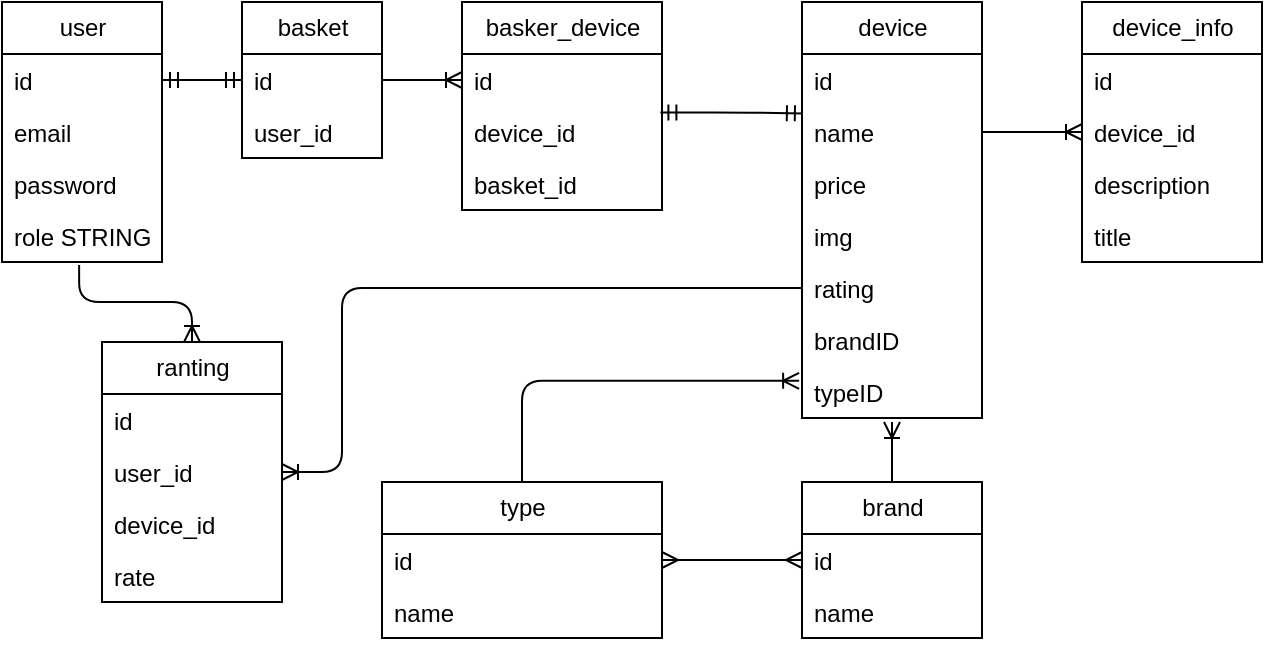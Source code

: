 <mxfile version="22.1.8" type="device">
  <diagram name="Страница — 1" id="XRoXmfXDAqSMe1D6Sv4M">
    <mxGraphModel dx="989" dy="523" grid="1" gridSize="10" guides="1" tooltips="1" connect="1" arrows="1" fold="1" page="1" pageScale="1" pageWidth="827" pageHeight="1169" math="0" shadow="0">
      <root>
        <mxCell id="0" />
        <mxCell id="1" parent="0" />
        <mxCell id="E9UEAs5zm3wZ9fJjWm0E-1" value="user" style="swimlane;fontStyle=0;childLayout=stackLayout;horizontal=1;startSize=26;fillColor=none;horizontalStack=0;resizeParent=1;resizeParentMax=0;resizeLast=0;collapsible=1;marginBottom=0;html=1;" vertex="1" parent="1">
          <mxGeometry x="40" y="160" width="80" height="130" as="geometry" />
        </mxCell>
        <mxCell id="E9UEAs5zm3wZ9fJjWm0E-2" value="id" style="text;strokeColor=none;fillColor=none;align=left;verticalAlign=top;spacingLeft=4;spacingRight=4;overflow=hidden;rotatable=0;points=[[0,0.5],[1,0.5]];portConstraint=eastwest;whiteSpace=wrap;html=1;" vertex="1" parent="E9UEAs5zm3wZ9fJjWm0E-1">
          <mxGeometry y="26" width="80" height="26" as="geometry" />
        </mxCell>
        <mxCell id="E9UEAs5zm3wZ9fJjWm0E-3" value="email" style="text;strokeColor=none;fillColor=none;align=left;verticalAlign=top;spacingLeft=4;spacingRight=4;overflow=hidden;rotatable=0;points=[[0,0.5],[1,0.5]];portConstraint=eastwest;whiteSpace=wrap;html=1;" vertex="1" parent="E9UEAs5zm3wZ9fJjWm0E-1">
          <mxGeometry y="52" width="80" height="26" as="geometry" />
        </mxCell>
        <mxCell id="E9UEAs5zm3wZ9fJjWm0E-4" value="password" style="text;strokeColor=none;fillColor=none;align=left;verticalAlign=top;spacingLeft=4;spacingRight=4;overflow=hidden;rotatable=0;points=[[0,0.5],[1,0.5]];portConstraint=eastwest;whiteSpace=wrap;html=1;" vertex="1" parent="E9UEAs5zm3wZ9fJjWm0E-1">
          <mxGeometry y="78" width="80" height="26" as="geometry" />
        </mxCell>
        <mxCell id="E9UEAs5zm3wZ9fJjWm0E-5" value="role STRING" style="text;strokeColor=none;fillColor=none;align=left;verticalAlign=top;spacingLeft=4;spacingRight=4;overflow=hidden;rotatable=0;points=[[0,0.5],[1,0.5]];portConstraint=eastwest;whiteSpace=wrap;html=1;" vertex="1" parent="E9UEAs5zm3wZ9fJjWm0E-1">
          <mxGeometry y="104" width="80" height="26" as="geometry" />
        </mxCell>
        <mxCell id="E9UEAs5zm3wZ9fJjWm0E-6" value="basket" style="swimlane;fontStyle=0;childLayout=stackLayout;horizontal=1;startSize=26;fillColor=none;horizontalStack=0;resizeParent=1;resizeParentMax=0;resizeLast=0;collapsible=1;marginBottom=0;html=1;" vertex="1" parent="1">
          <mxGeometry x="160" y="160" width="70" height="78" as="geometry" />
        </mxCell>
        <mxCell id="E9UEAs5zm3wZ9fJjWm0E-7" value="id" style="text;strokeColor=none;fillColor=none;align=left;verticalAlign=top;spacingLeft=4;spacingRight=4;overflow=hidden;rotatable=0;points=[[0,0.5],[1,0.5]];portConstraint=eastwest;whiteSpace=wrap;html=1;" vertex="1" parent="E9UEAs5zm3wZ9fJjWm0E-6">
          <mxGeometry y="26" width="70" height="26" as="geometry" />
        </mxCell>
        <mxCell id="E9UEAs5zm3wZ9fJjWm0E-8" value="user_id" style="text;strokeColor=none;fillColor=none;align=left;verticalAlign=top;spacingLeft=4;spacingRight=4;overflow=hidden;rotatable=0;points=[[0,0.5],[1,0.5]];portConstraint=eastwest;whiteSpace=wrap;html=1;" vertex="1" parent="E9UEAs5zm3wZ9fJjWm0E-6">
          <mxGeometry y="52" width="70" height="26" as="geometry" />
        </mxCell>
        <mxCell id="E9UEAs5zm3wZ9fJjWm0E-12" value="brand" style="swimlane;fontStyle=0;childLayout=stackLayout;horizontal=1;startSize=26;fillColor=none;horizontalStack=0;resizeParent=1;resizeParentMax=0;resizeLast=0;collapsible=1;marginBottom=0;html=1;" vertex="1" parent="1">
          <mxGeometry x="440" y="400" width="90" height="78" as="geometry" />
        </mxCell>
        <mxCell id="E9UEAs5zm3wZ9fJjWm0E-13" value="id" style="text;strokeColor=none;fillColor=none;align=left;verticalAlign=top;spacingLeft=4;spacingRight=4;overflow=hidden;rotatable=0;points=[[0,0.5],[1,0.5]];portConstraint=eastwest;whiteSpace=wrap;html=1;" vertex="1" parent="E9UEAs5zm3wZ9fJjWm0E-12">
          <mxGeometry y="26" width="90" height="26" as="geometry" />
        </mxCell>
        <mxCell id="E9UEAs5zm3wZ9fJjWm0E-14" value="name" style="text;strokeColor=none;fillColor=none;align=left;verticalAlign=top;spacingLeft=4;spacingRight=4;overflow=hidden;rotatable=0;points=[[0,0.5],[1,0.5]];portConstraint=eastwest;whiteSpace=wrap;html=1;" vertex="1" parent="E9UEAs5zm3wZ9fJjWm0E-12">
          <mxGeometry y="52" width="90" height="26" as="geometry" />
        </mxCell>
        <mxCell id="E9UEAs5zm3wZ9fJjWm0E-15" value="device" style="swimlane;fontStyle=0;childLayout=stackLayout;horizontal=1;startSize=26;fillColor=none;horizontalStack=0;resizeParent=1;resizeParentMax=0;resizeLast=0;collapsible=1;marginBottom=0;html=1;" vertex="1" parent="1">
          <mxGeometry x="440" y="160" width="90" height="208" as="geometry" />
        </mxCell>
        <mxCell id="E9UEAs5zm3wZ9fJjWm0E-16" value="id" style="text;strokeColor=none;fillColor=none;align=left;verticalAlign=top;spacingLeft=4;spacingRight=4;overflow=hidden;rotatable=0;points=[[0,0.5],[1,0.5]];portConstraint=eastwest;whiteSpace=wrap;html=1;" vertex="1" parent="E9UEAs5zm3wZ9fJjWm0E-15">
          <mxGeometry y="26" width="90" height="26" as="geometry" />
        </mxCell>
        <mxCell id="E9UEAs5zm3wZ9fJjWm0E-17" value="name" style="text;strokeColor=none;fillColor=none;align=left;verticalAlign=top;spacingLeft=4;spacingRight=4;overflow=hidden;rotatable=0;points=[[0,0.5],[1,0.5]];portConstraint=eastwest;whiteSpace=wrap;html=1;" vertex="1" parent="E9UEAs5zm3wZ9fJjWm0E-15">
          <mxGeometry y="52" width="90" height="26" as="geometry" />
        </mxCell>
        <mxCell id="E9UEAs5zm3wZ9fJjWm0E-18" value="price" style="text;strokeColor=none;fillColor=none;align=left;verticalAlign=top;spacingLeft=4;spacingRight=4;overflow=hidden;rotatable=0;points=[[0,0.5],[1,0.5]];portConstraint=eastwest;whiteSpace=wrap;html=1;" vertex="1" parent="E9UEAs5zm3wZ9fJjWm0E-15">
          <mxGeometry y="78" width="90" height="26" as="geometry" />
        </mxCell>
        <mxCell id="E9UEAs5zm3wZ9fJjWm0E-20" value="img" style="text;strokeColor=none;fillColor=none;align=left;verticalAlign=top;spacingLeft=4;spacingRight=4;overflow=hidden;rotatable=0;points=[[0,0.5],[1,0.5]];portConstraint=eastwest;whiteSpace=wrap;html=1;" vertex="1" parent="E9UEAs5zm3wZ9fJjWm0E-15">
          <mxGeometry y="104" width="90" height="26" as="geometry" />
        </mxCell>
        <mxCell id="E9UEAs5zm3wZ9fJjWm0E-19" value="rating" style="text;strokeColor=none;fillColor=none;align=left;verticalAlign=top;spacingLeft=4;spacingRight=4;overflow=hidden;rotatable=0;points=[[0,0.5],[1,0.5]];portConstraint=eastwest;whiteSpace=wrap;html=1;" vertex="1" parent="E9UEAs5zm3wZ9fJjWm0E-15">
          <mxGeometry y="130" width="90" height="26" as="geometry" />
        </mxCell>
        <mxCell id="E9UEAs5zm3wZ9fJjWm0E-22" value="brandID" style="text;strokeColor=none;fillColor=none;align=left;verticalAlign=top;spacingLeft=4;spacingRight=4;overflow=hidden;rotatable=0;points=[[0,0.5],[1,0.5]];portConstraint=eastwest;whiteSpace=wrap;html=1;" vertex="1" parent="E9UEAs5zm3wZ9fJjWm0E-15">
          <mxGeometry y="156" width="90" height="26" as="geometry" />
        </mxCell>
        <mxCell id="E9UEAs5zm3wZ9fJjWm0E-21" value="typeID" style="text;strokeColor=none;fillColor=none;align=left;verticalAlign=top;spacingLeft=4;spacingRight=4;overflow=hidden;rotatable=0;points=[[0,0.5],[1,0.5]];portConstraint=eastwest;whiteSpace=wrap;html=1;" vertex="1" parent="E9UEAs5zm3wZ9fJjWm0E-15">
          <mxGeometry y="182" width="90" height="26" as="geometry" />
        </mxCell>
        <mxCell id="E9UEAs5zm3wZ9fJjWm0E-23" value="type" style="swimlane;fontStyle=0;childLayout=stackLayout;horizontal=1;startSize=26;fillColor=none;horizontalStack=0;resizeParent=1;resizeParentMax=0;resizeLast=0;collapsible=1;marginBottom=0;html=1;" vertex="1" parent="1">
          <mxGeometry x="230" y="400" width="140" height="78" as="geometry" />
        </mxCell>
        <mxCell id="E9UEAs5zm3wZ9fJjWm0E-24" value="id" style="text;strokeColor=none;fillColor=none;align=left;verticalAlign=top;spacingLeft=4;spacingRight=4;overflow=hidden;rotatable=0;points=[[0,0.5],[1,0.5]];portConstraint=eastwest;whiteSpace=wrap;html=1;" vertex="1" parent="E9UEAs5zm3wZ9fJjWm0E-23">
          <mxGeometry y="26" width="140" height="26" as="geometry" />
        </mxCell>
        <mxCell id="E9UEAs5zm3wZ9fJjWm0E-25" value="name" style="text;strokeColor=none;fillColor=none;align=left;verticalAlign=top;spacingLeft=4;spacingRight=4;overflow=hidden;rotatable=0;points=[[0,0.5],[1,0.5]];portConstraint=eastwest;whiteSpace=wrap;html=1;" vertex="1" parent="E9UEAs5zm3wZ9fJjWm0E-23">
          <mxGeometry y="52" width="140" height="26" as="geometry" />
        </mxCell>
        <mxCell id="E9UEAs5zm3wZ9fJjWm0E-26" value="" style="edgeStyle=orthogonalEdgeStyle;fontSize=12;html=1;endArrow=ERoneToMany;rounded=1;exitX=0.5;exitY=0;exitDx=0;exitDy=0;entryX=-0.016;entryY=0.285;entryDx=0;entryDy=0;entryPerimeter=0;" edge="1" parent="1" source="E9UEAs5zm3wZ9fJjWm0E-23" target="E9UEAs5zm3wZ9fJjWm0E-21">
          <mxGeometry width="100" height="100" relative="1" as="geometry">
            <mxPoint x="330" y="400" as="sourcePoint" />
            <mxPoint x="420" y="360" as="targetPoint" />
            <Array as="points">
              <mxPoint x="300" y="349" />
            </Array>
          </mxGeometry>
        </mxCell>
        <mxCell id="E9UEAs5zm3wZ9fJjWm0E-27" value="" style="fontSize=12;html=1;endArrow=ERoneToMany;rounded=1;exitX=0.5;exitY=0;exitDx=0;exitDy=0;" edge="1" parent="1" source="E9UEAs5zm3wZ9fJjWm0E-12">
          <mxGeometry width="100" height="100" relative="1" as="geometry">
            <mxPoint x="465" y="390" as="sourcePoint" />
            <mxPoint x="485" y="370" as="targetPoint" />
          </mxGeometry>
        </mxCell>
        <mxCell id="E9UEAs5zm3wZ9fJjWm0E-28" value="" style="edgeStyle=orthogonalEdgeStyle;fontSize=12;html=1;endArrow=ERmany;startArrow=ERmany;rounded=1;exitX=1;exitY=0.5;exitDx=0;exitDy=0;entryX=0;entryY=0.5;entryDx=0;entryDy=0;" edge="1" parent="1" source="E9UEAs5zm3wZ9fJjWm0E-24" target="E9UEAs5zm3wZ9fJjWm0E-13">
          <mxGeometry width="100" height="100" relative="1" as="geometry">
            <mxPoint x="330" y="400" as="sourcePoint" />
            <mxPoint x="430" y="300" as="targetPoint" />
          </mxGeometry>
        </mxCell>
        <mxCell id="E9UEAs5zm3wZ9fJjWm0E-29" value="device_info" style="swimlane;fontStyle=0;childLayout=stackLayout;horizontal=1;startSize=26;fillColor=none;horizontalStack=0;resizeParent=1;resizeParentMax=0;resizeLast=0;collapsible=1;marginBottom=0;html=1;" vertex="1" parent="1">
          <mxGeometry x="580" y="160" width="90" height="130" as="geometry" />
        </mxCell>
        <mxCell id="E9UEAs5zm3wZ9fJjWm0E-30" value="id" style="text;strokeColor=none;fillColor=none;align=left;verticalAlign=top;spacingLeft=4;spacingRight=4;overflow=hidden;rotatable=0;points=[[0,0.5],[1,0.5]];portConstraint=eastwest;whiteSpace=wrap;html=1;" vertex="1" parent="E9UEAs5zm3wZ9fJjWm0E-29">
          <mxGeometry y="26" width="90" height="26" as="geometry" />
        </mxCell>
        <mxCell id="E9UEAs5zm3wZ9fJjWm0E-31" value="device_id" style="text;strokeColor=none;fillColor=none;align=left;verticalAlign=top;spacingLeft=4;spacingRight=4;overflow=hidden;rotatable=0;points=[[0,0.5],[1,0.5]];portConstraint=eastwest;whiteSpace=wrap;html=1;" vertex="1" parent="E9UEAs5zm3wZ9fJjWm0E-29">
          <mxGeometry y="52" width="90" height="26" as="geometry" />
        </mxCell>
        <mxCell id="E9UEAs5zm3wZ9fJjWm0E-32" value="description" style="text;strokeColor=none;fillColor=none;align=left;verticalAlign=top;spacingLeft=4;spacingRight=4;overflow=hidden;rotatable=0;points=[[0,0.5],[1,0.5]];portConstraint=eastwest;whiteSpace=wrap;html=1;" vertex="1" parent="E9UEAs5zm3wZ9fJjWm0E-29">
          <mxGeometry y="78" width="90" height="26" as="geometry" />
        </mxCell>
        <mxCell id="E9UEAs5zm3wZ9fJjWm0E-33" value="title" style="text;strokeColor=none;fillColor=none;align=left;verticalAlign=top;spacingLeft=4;spacingRight=4;overflow=hidden;rotatable=0;points=[[0,0.5],[1,0.5]];portConstraint=eastwest;whiteSpace=wrap;html=1;" vertex="1" parent="E9UEAs5zm3wZ9fJjWm0E-29">
          <mxGeometry y="104" width="90" height="26" as="geometry" />
        </mxCell>
        <mxCell id="E9UEAs5zm3wZ9fJjWm0E-36" value="" style="edgeStyle=entityRelationEdgeStyle;fontSize=12;html=1;endArrow=ERoneToMany;rounded=0;entryX=0;entryY=0.5;entryDx=0;entryDy=0;exitX=1;exitY=0.5;exitDx=0;exitDy=0;" edge="1" parent="1" source="E9UEAs5zm3wZ9fJjWm0E-17" target="E9UEAs5zm3wZ9fJjWm0E-31">
          <mxGeometry width="100" height="100" relative="1" as="geometry">
            <mxPoint x="420" y="316" as="sourcePoint" />
            <mxPoint x="700" y="141" as="targetPoint" />
            <Array as="points">
              <mxPoint x="670" y="166" />
              <mxPoint x="480" y="106" />
            </Array>
          </mxGeometry>
        </mxCell>
        <mxCell id="E9UEAs5zm3wZ9fJjWm0E-38" value="basker_device" style="swimlane;fontStyle=0;childLayout=stackLayout;horizontal=1;startSize=26;fillColor=none;horizontalStack=0;resizeParent=1;resizeParentMax=0;resizeLast=0;collapsible=1;marginBottom=0;html=1;" vertex="1" parent="1">
          <mxGeometry x="270" y="160" width="100" height="104" as="geometry" />
        </mxCell>
        <mxCell id="E9UEAs5zm3wZ9fJjWm0E-39" value="id" style="text;strokeColor=none;fillColor=none;align=left;verticalAlign=top;spacingLeft=4;spacingRight=4;overflow=hidden;rotatable=0;points=[[0,0.5],[1,0.5]];portConstraint=eastwest;whiteSpace=wrap;html=1;" vertex="1" parent="E9UEAs5zm3wZ9fJjWm0E-38">
          <mxGeometry y="26" width="100" height="26" as="geometry" />
        </mxCell>
        <mxCell id="E9UEAs5zm3wZ9fJjWm0E-40" value="device_id" style="text;strokeColor=none;fillColor=none;align=left;verticalAlign=top;spacingLeft=4;spacingRight=4;overflow=hidden;rotatable=0;points=[[0,0.5],[1,0.5]];portConstraint=eastwest;whiteSpace=wrap;html=1;" vertex="1" parent="E9UEAs5zm3wZ9fJjWm0E-38">
          <mxGeometry y="52" width="100" height="26" as="geometry" />
        </mxCell>
        <mxCell id="E9UEAs5zm3wZ9fJjWm0E-41" value="basket_id" style="text;strokeColor=none;fillColor=none;align=left;verticalAlign=top;spacingLeft=4;spacingRight=4;overflow=hidden;rotatable=0;points=[[0,0.5],[1,0.5]];portConstraint=eastwest;whiteSpace=wrap;html=1;" vertex="1" parent="E9UEAs5zm3wZ9fJjWm0E-38">
          <mxGeometry y="78" width="100" height="26" as="geometry" />
        </mxCell>
        <mxCell id="E9UEAs5zm3wZ9fJjWm0E-42" value="" style="fontSize=12;html=1;endArrow=ERoneToMany;rounded=1;entryX=0;entryY=0.5;entryDx=0;entryDy=0;exitX=1;exitY=0.5;exitDx=0;exitDy=0;" edge="1" parent="1" source="E9UEAs5zm3wZ9fJjWm0E-7" target="E9UEAs5zm3wZ9fJjWm0E-39">
          <mxGeometry width="100" height="100" relative="1" as="geometry">
            <mxPoint x="120" y="420" as="sourcePoint" />
            <mxPoint x="220" y="320" as="targetPoint" />
          </mxGeometry>
        </mxCell>
        <mxCell id="E9UEAs5zm3wZ9fJjWm0E-43" value="" style="fontSize=12;html=1;endArrow=ERmandOne;startArrow=ERmandOne;rounded=1;exitX=1;exitY=0.5;exitDx=0;exitDy=0;entryX=0;entryY=0.5;entryDx=0;entryDy=0;edgeStyle=orthogonalEdgeStyle;" edge="1" parent="1" source="E9UEAs5zm3wZ9fJjWm0E-2" target="E9UEAs5zm3wZ9fJjWm0E-7">
          <mxGeometry width="100" height="100" relative="1" as="geometry">
            <mxPoint x="360" y="440" as="sourcePoint" />
            <mxPoint x="160" y="200" as="targetPoint" />
          </mxGeometry>
        </mxCell>
        <mxCell id="E9UEAs5zm3wZ9fJjWm0E-44" value="" style="fontSize=12;html=1;endArrow=ERmandOne;startArrow=ERmandOne;rounded=1;entryX=0.005;entryY=0.143;entryDx=0;entryDy=0;entryPerimeter=0;exitX=0.992;exitY=0.123;exitDx=0;exitDy=0;exitPerimeter=0;edgeStyle=orthogonalEdgeStyle;" edge="1" parent="1" source="E9UEAs5zm3wZ9fJjWm0E-40" target="E9UEAs5zm3wZ9fJjWm0E-17">
          <mxGeometry width="100" height="100" relative="1" as="geometry">
            <mxPoint x="170" y="430" as="sourcePoint" />
            <mxPoint x="270" y="330" as="targetPoint" />
          </mxGeometry>
        </mxCell>
        <mxCell id="E9UEAs5zm3wZ9fJjWm0E-45" value="ranting" style="swimlane;fontStyle=0;childLayout=stackLayout;horizontal=1;startSize=26;fillColor=none;horizontalStack=0;resizeParent=1;resizeParentMax=0;resizeLast=0;collapsible=1;marginBottom=0;html=1;" vertex="1" parent="1">
          <mxGeometry x="90" y="330" width="90" height="130" as="geometry" />
        </mxCell>
        <mxCell id="E9UEAs5zm3wZ9fJjWm0E-46" value="id" style="text;strokeColor=none;fillColor=none;align=left;verticalAlign=top;spacingLeft=4;spacingRight=4;overflow=hidden;rotatable=0;points=[[0,0.5],[1,0.5]];portConstraint=eastwest;whiteSpace=wrap;html=1;" vertex="1" parent="E9UEAs5zm3wZ9fJjWm0E-45">
          <mxGeometry y="26" width="90" height="26" as="geometry" />
        </mxCell>
        <mxCell id="E9UEAs5zm3wZ9fJjWm0E-47" value="user_id" style="text;strokeColor=none;fillColor=none;align=left;verticalAlign=top;spacingLeft=4;spacingRight=4;overflow=hidden;rotatable=0;points=[[0,0.5],[1,0.5]];portConstraint=eastwest;whiteSpace=wrap;html=1;" vertex="1" parent="E9UEAs5zm3wZ9fJjWm0E-45">
          <mxGeometry y="52" width="90" height="26" as="geometry" />
        </mxCell>
        <mxCell id="E9UEAs5zm3wZ9fJjWm0E-49" value="device_id" style="text;strokeColor=none;fillColor=none;align=left;verticalAlign=top;spacingLeft=4;spacingRight=4;overflow=hidden;rotatable=0;points=[[0,0.5],[1,0.5]];portConstraint=eastwest;whiteSpace=wrap;html=1;" vertex="1" parent="E9UEAs5zm3wZ9fJjWm0E-45">
          <mxGeometry y="78" width="90" height="26" as="geometry" />
        </mxCell>
        <mxCell id="E9UEAs5zm3wZ9fJjWm0E-48" value="rate" style="text;strokeColor=none;fillColor=none;align=left;verticalAlign=top;spacingLeft=4;spacingRight=4;overflow=hidden;rotatable=0;points=[[0,0.5],[1,0.5]];portConstraint=eastwest;whiteSpace=wrap;html=1;" vertex="1" parent="E9UEAs5zm3wZ9fJjWm0E-45">
          <mxGeometry y="104" width="90" height="26" as="geometry" />
        </mxCell>
        <mxCell id="E9UEAs5zm3wZ9fJjWm0E-54" value="" style="edgeStyle=orthogonalEdgeStyle;fontSize=12;html=1;endArrow=ERoneToMany;rounded=1;exitX=0.482;exitY=1.057;exitDx=0;exitDy=0;exitPerimeter=0;entryX=0.5;entryY=0;entryDx=0;entryDy=0;" edge="1" parent="1" source="E9UEAs5zm3wZ9fJjWm0E-5" target="E9UEAs5zm3wZ9fJjWm0E-45">
          <mxGeometry width="100" height="100" relative="1" as="geometry">
            <mxPoint x="410" y="390" as="sourcePoint" />
            <mxPoint x="150" y="320" as="targetPoint" />
            <Array as="points">
              <mxPoint x="79" y="310" />
              <mxPoint x="135" y="310" />
            </Array>
          </mxGeometry>
        </mxCell>
        <mxCell id="E9UEAs5zm3wZ9fJjWm0E-55" value="" style="edgeStyle=orthogonalEdgeStyle;fontSize=12;html=1;endArrow=ERoneToMany;rounded=1;entryX=1;entryY=0.5;entryDx=0;entryDy=0;exitX=0;exitY=0.5;exitDx=0;exitDy=0;" edge="1" parent="1" source="E9UEAs5zm3wZ9fJjWm0E-19" target="E9UEAs5zm3wZ9fJjWm0E-47">
          <mxGeometry width="100" height="100" relative="1" as="geometry">
            <mxPoint x="390" y="310" as="sourcePoint" />
            <mxPoint x="510" y="290" as="targetPoint" />
            <Array as="points">
              <mxPoint x="210" y="303" />
              <mxPoint x="210" y="395" />
            </Array>
          </mxGeometry>
        </mxCell>
      </root>
    </mxGraphModel>
  </diagram>
</mxfile>
